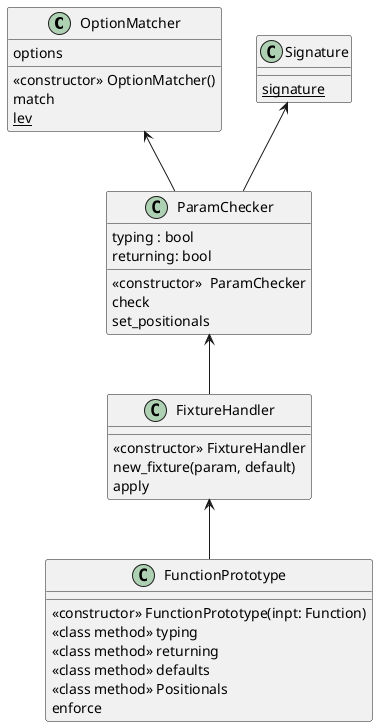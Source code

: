 @startuml FunctionPrototype
class OptionMatcher{
	options
	<<constructor>> OptionMatcher()
	{method} match
	{static}{method} lev
}
class Signature {
	{static}{method} signature
}

class ParamChecker {
	typing : bool
	returning: bool
	{method} <<constructor>>  ParamChecker
	{method} check
	{method} set_positionals
}

class FixtureHandler{
	{method} <<constructor>> FixtureHandler
	{method} new_fixture(param, default)
	{method} apply
}

class FunctionPrototype {
	<<constructor>> FunctionPrototype(inpt: Function)
	{method} <<class method>> typing
	{method} <<class method>> returning
	{method} <<class method>> defaults
	{method} <<class method>> Positionals
	{method} enforce
}

Signature <-- ParamChecker
OptionMatcher <-- ParamChecker
ParamChecker <-- FixtureHandler
FixtureHandler<-- FunctionPrototype
@enduml